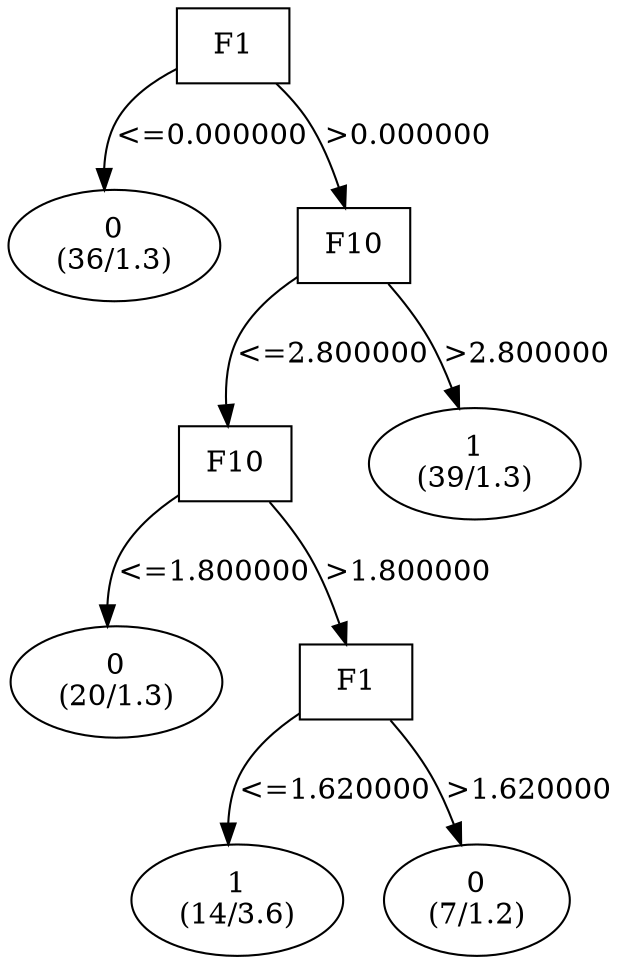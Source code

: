 digraph YaDT {
n0 [ shape=box, label="F1\n"]
n0 -> n1 [label="<=0.000000"]
n1 [ shape=ellipse, label="0\n(36/1.3)"]
n0 -> n2 [label=">0.000000"]
n2 [ shape=box, label="F10\n"]
n2 -> n3 [label="<=2.800000"]
n3 [ shape=box, label="F10\n"]
n3 -> n4 [label="<=1.800000"]
n4 [ shape=ellipse, label="0\n(20/1.3)"]
n3 -> n5 [label=">1.800000"]
n5 [ shape=box, label="F1\n"]
n5 -> n6 [label="<=1.620000"]
n6 [ shape=ellipse, label="1\n(14/3.6)"]
n5 -> n7 [label=">1.620000"]
n7 [ shape=ellipse, label="0\n(7/1.2)"]
n2 -> n10 [label=">2.800000"]
n10 [ shape=ellipse, label="1\n(39/1.3)"]
}
